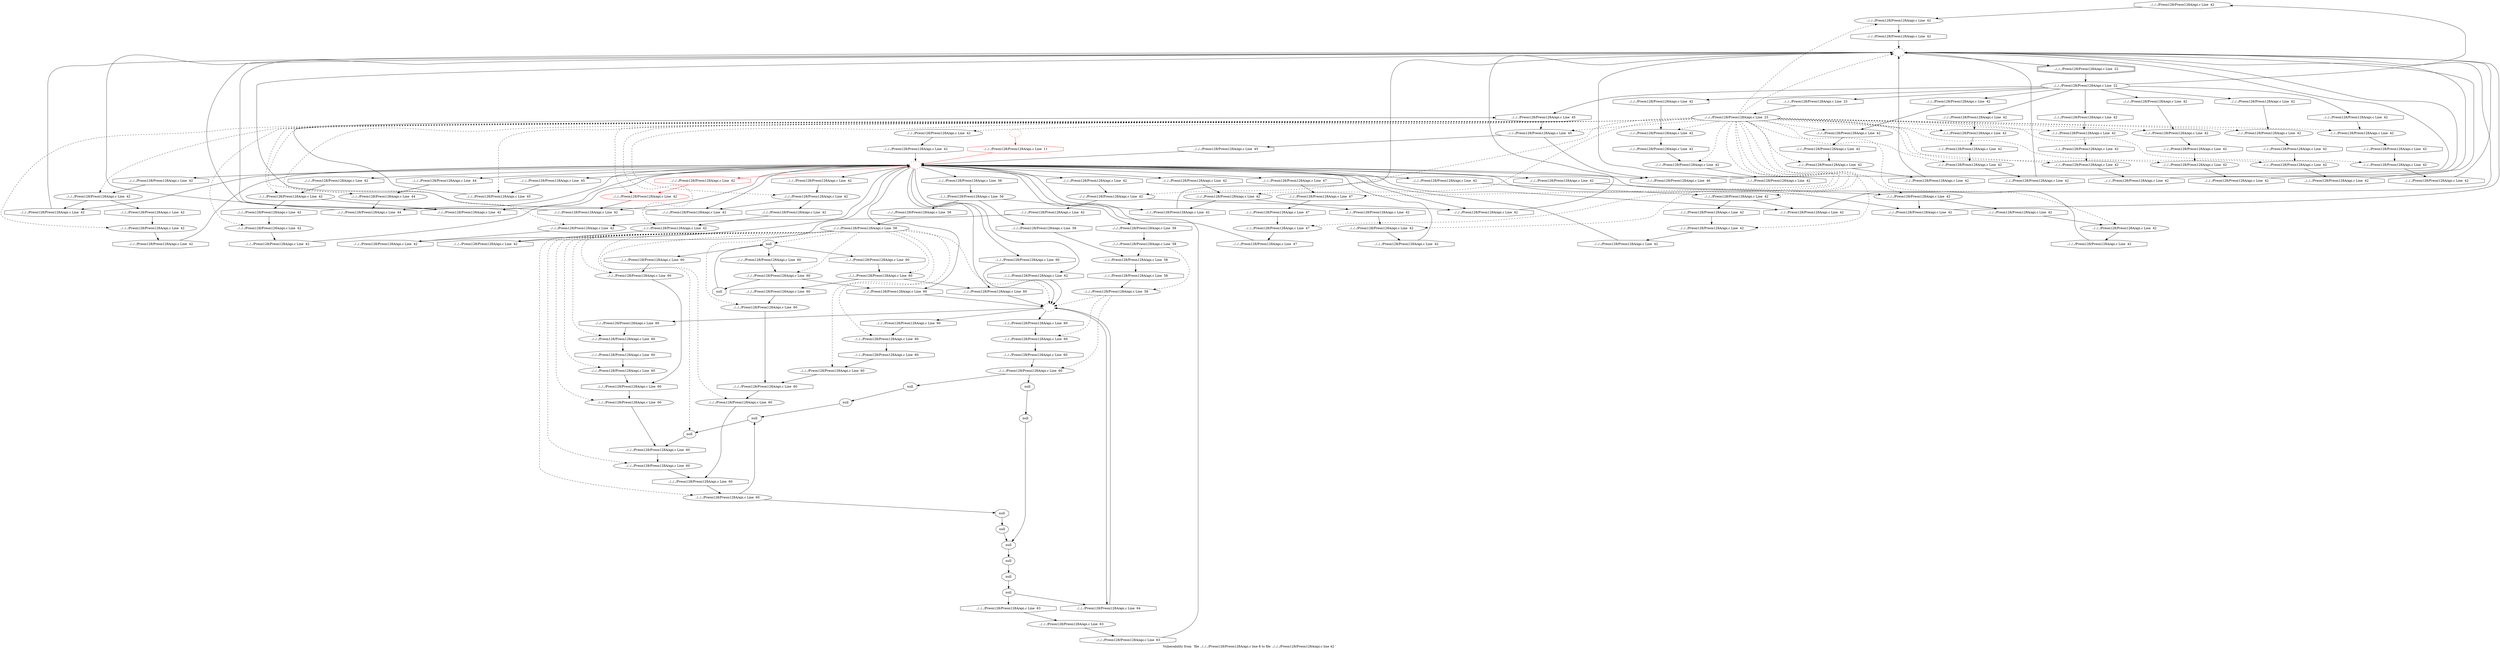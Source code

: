 digraph "Vulnerability from 'file ../../../Preon128/Preon128A/api.c line 8 to file ../../../Preon128/Preon128A/api.c line 42 '  "{
label="Vulnerability from  'file ../../../Preon128/Preon128A/api.c line 8 to file ../../../Preon128/Preon128A/api.c line 42 ' ";
node_829[shape=octagon,style=solid,label="../../../Preon128/Preon128A/api.c Line  42"]
node_828[shape=ellipse,style=solid,label="../../../Preon128/Preon128A/api.c Line  42"]
"node_829"->"node_828"
node_830[shape=ellipse,style=solid,label="../../../Preon128/Preon128A/api.c Line  42"]
node_833[shape=octagon,style=solid,label="../../../Preon128/Preon128A/api.c Line  42"]
"node_830"->"node_833"
node_835[shape=octagon,style=solid,label="../../../Preon128/Preon128A/api.c Line  42"]
"node_830"->"node_835"
node_826[shape=ellipse,style=solid,label="../../../Preon128/Preon128A/api.c Line  23"]
"node_826"->"node_830" [style=dashed]
node_823[shape=ellipse,style=dashed,label=""]
"node_826"->"node_823" [style=dashed]
node_917[shape=ellipse,style=solid,label="../../../Preon128/Preon128A/api.c Line  45"]
"node_826"->"node_917" [style=dashed]
node_919[shape=ellipse,style=solid,label="../../../Preon128/Preon128A/api.c Line  45"]
"node_826"->"node_919" [style=dashed]
node_923[shape=ellipse,style=solid,label="../../../Preon128/Preon128A/api.c Line  47"]
"node_826"->"node_923" [style=dashed]
node_925[shape=ellipse,style=solid,label="../../../Preon128/Preon128A/api.c Line  47"]
"node_826"->"node_925" [style=dashed]
node_883[shape=ellipse,style=solid,label="../../../Preon128/Preon128A/api.c Line  42"]
"node_826"->"node_883" [style=dashed]
node_885[shape=ellipse,style=solid,label="../../../Preon128/Preon128A/api.c Line  42"]
"node_826"->"node_885" [style=dashed]
node_887[shape=ellipse,style=solid,label="../../../Preon128/Preon128A/api.c Line  42"]
"node_826"->"node_887" [style=dashed]
node_832[shape=ellipse,style=solid,label="../../../Preon128/Preon128A/api.c Line  42"]
"node_826"->"node_832" [style=dashed]
node_858[shape=ellipse,style=solid,label="../../../Preon128/Preon128A/api.c Line  42"]
"node_826"->"node_858" [style=dashed]
node_860[shape=ellipse,style=solid,label="../../../Preon128/Preon128A/api.c Line  42"]
"node_826"->"node_860" [style=dashed]
node_837[shape=ellipse,style=solid,label="../../../Preon128/Preon128A/api.c Line  42"]
"node_826"->"node_837" [style=dashed]
node_892[shape=ellipse,style=solid,label="../../../Preon128/Preon128A/api.c Line  42"]
"node_826"->"node_892" [style=dashed]
node_894[shape=ellipse,style=solid,label="../../../Preon128/Preon128A/api.c Line  42"]
"node_826"->"node_894" [style=dashed]
node_896[shape=ellipse,style=solid,label="../../../Preon128/Preon128A/api.c Line  42"]
"node_826"->"node_896" [style=dashed]
node_898[shape=ellipse,style=solid,label="../../../Preon128/Preon128A/api.c Line  42"]
"node_826"->"node_898" [style=dashed]
"node_826"->"node_828" [style=dashed]
node_870[shape=ellipse,style=solid,label="../../../Preon128/Preon128A/api.c Line  42"]
"node_826"->"node_870" [style=dashed]
node_872[shape=ellipse,style=solid,label="../../../Preon128/Preon128A/api.c Line  42"]
"node_826"->"node_872" [style=dashed]
node_874[shape=ellipse,style=solid,label="../../../Preon128/Preon128A/api.c Line  42"]
"node_826"->"node_874" [style=dashed]
node_863[shape=ellipse,style=solid,label="../../../Preon128/Preon128A/api.c Line  42"]
"node_826"->"node_863" [style=dashed]
node_865[shape=ellipse,style=solid,label="../../../Preon128/Preon128A/api.c Line  42"]
"node_826"->"node_865" [style=dashed]
node_854[shape=ellipse,style=solid,label="../../../Preon128/Preon128A/api.c Line  42"]
"node_826"->"node_854" [style=dashed]
node_848[shape=ellipse,style=solid,label="../../../Preon128/Preon128A/api.c Line  42"]
"node_826"->"node_848" [style=dashed]
node_876[shape=ellipse,style=solid,label="../../../Preon128/Preon128A/api.c Line  42"]
"node_826"->"node_876" [style=dashed]
node_881[shape=ellipse,style=solid,label="../../../Preon128/Preon128A/api.c Line  42"]
"node_826"->"node_881" [style=dashed]
node_839[shape=ellipse,style=solid,label="../../../Preon128/Preon128A/api.c Line  42"]
"node_826"->"node_839" [style=dashed]
node_841[shape=ellipse,style=solid,label="../../../Preon128/Preon128A/api.c Line  42"]
"node_826"->"node_841" [style=dashed]
node_850[shape=ellipse,style=solid,label="../../../Preon128/Preon128A/api.c Line  42"]
"node_826"->"node_850" [style=dashed]
node_852[shape=ellipse,style=solid,label="../../../Preon128/Preon128A/api.c Line  42", color=red]
"node_826"->"node_852" [style=dashed]
node_903[shape=ellipse,style=solid,label="../../../Preon128/Preon128A/api.c Line  42"]
"node_826"->"node_903" [style=dashed]
node_905[shape=ellipse,style=solid,label="../../../Preon128/Preon128A/api.c Line  42"]
"node_826"->"node_905" [style=dashed]
node_907[shape=ellipse,style=solid,label="../../../Preon128/Preon128A/api.c Line  42"]
"node_826"->"node_907" [style=dashed]
node_909[shape=ellipse,style=solid,label="../../../Preon128/Preon128A/api.c Line  42"]
"node_826"->"node_909" [style=dashed]
node_914[shape=ellipse,style=solid,label="../../../Preon128/Preon128A/api.c Line  44"]
"node_826"->"node_914" [style=dashed]
node_843[shape=ellipse,style=solid,label="../../../Preon128/Preon128A/api.c Line  42"]
"node_826"->"node_843" [style=dashed]
node_825[shape=doubleoctagon,style=solid,label="../../../Preon128/Preon128A/api.c Line  22"]
node_824[shape=ellipse,style=solid,label="../../../Preon128/Preon128A/api.c Line  22"]
"node_825"->"node_824"
"node_824"->"node_829"
node_920[shape=octagon,style=solid,label="../../../Preon128/Preon128A/api.c Line  45"]
"node_824"->"node_920"
node_859[shape=octagon,style=solid,label="../../../Preon128/Preon128A/api.c Line  42"]
"node_824"->"node_859"
node_838[shape=octagon,style=solid,label="../../../Preon128/Preon128A/api.c Line  42"]
"node_824"->"node_838"
node_893[shape=octagon,style=solid,label="../../../Preon128/Preon128A/api.c Line  42"]
"node_824"->"node_893"
node_827[shape=octagon,style=solid,label="../../../Preon128/Preon128A/api.c Line  23"]
"node_824"->"node_827"
node_871[shape=octagon,style=solid,label="../../../Preon128/Preon128A/api.c Line  42"]
"node_824"->"node_871"
node_882[shape=octagon,style=solid,label="../../../Preon128/Preon128A/api.c Line  42"]
"node_824"->"node_882"
node_849[shape=octagon,style=solid,label="../../../Preon128/Preon128A/api.c Line  42"]
"node_824"->"node_849"
node_904[shape=octagon,style=solid,label="../../../Preon128/Preon128A/api.c Line  42"]
"node_824"->"node_904"
"node_823"->"node_825"
node_822[shape=octagon,style=solid,label="../../../Preon128/Preon128A/api.c Line  11", color=red]
node_821[shape=ellipse,style=dashed,label="", color=red]
"node_822"->"node_821" [color=red]
node_928[shape=octagon,style=solid,label="../../../Preon128/Preon128A/api.c Line  56"]
"node_821"->"node_928"
node_936[shape=octagon,style=solid,label="../../../Preon128/Preon128A/api.c Line  60"]
"node_821"->"node_936"
node_974[shape=octagon,style=solid,label="../../../Preon128/Preon128A/api.c Line  60"]
"node_821"->"node_974"
node_957[shape=octagon,style=solid,label="../../../Preon128/Preon128A/api.c Line  60"]
"node_821"->"node_957"
node_915[shape=octagon,style=solid,label="../../../Preon128/Preon128A/api.c Line  44"]
"node_821"->"node_915"
node_916[shape=octagon,style=solid,label="../../../Preon128/Preon128A/api.c Line  44"]
"node_821"->"node_916"
node_918[shape=octagon,style=solid,label="../../../Preon128/Preon128A/api.c Line  45"]
"node_821"->"node_918"
node_922[shape=octagon,style=solid,label="../../../Preon128/Preon128A/api.c Line  46"]
"node_821"->"node_922"
node_924[shape=octagon,style=solid,label="../../../Preon128/Preon128A/api.c Line  47"]
"node_821"->"node_924"
node_886[shape=octagon,style=solid,label="../../../Preon128/Preon128A/api.c Line  42"]
"node_821"->"node_886"
node_890[shape=octagon,style=solid,label="../../../Preon128/Preon128A/api.c Line  42"]
"node_821"->"node_890"
node_831[shape=octagon,style=solid,label="../../../Preon128/Preon128A/api.c Line  42"]
"node_821"->"node_831"
node_983[shape=octagon,style=solid,label="../../../Preon128/Preon128A/api.c Line  62"]
"node_821"->"node_983"
node_897[shape=octagon,style=solid,label="../../../Preon128/Preon128A/api.c Line  42"]
"node_821"->"node_897"
node_901[shape=octagon,style=solid,label="../../../Preon128/Preon128A/api.c Line  42"]
"node_821"->"node_901"
node_875[shape=octagon,style=solid,label="../../../Preon128/Preon128A/api.c Line  42"]
"node_821"->"node_875"
"node_821"->"node_835"
node_864[shape=octagon,style=solid,label="../../../Preon128/Preon128A/api.c Line  42"]
"node_821"->"node_864"
node_868[shape=octagon,style=solid,label="../../../Preon128/Preon128A/api.c Line  42"]
"node_821"->"node_868"
node_853[shape=octagon,style=solid,label="../../../Preon128/Preon128A/api.c Line  42", color=red]
"node_821"->"node_853" [color=red]
node_856[shape=octagon,style=solid,label="../../../Preon128/Preon128A/api.c Line  42"]
"node_821"->"node_856"
node_846[shape=octagon,style=solid,label="../../../Preon128/Preon128A/api.c Line  42"]
"node_821"->"node_846"
node_879[shape=octagon,style=solid,label="../../../Preon128/Preon128A/api.c Line  42"]
"node_821"->"node_879"
node_908[shape=octagon,style=solid,label="../../../Preon128/Preon128A/api.c Line  42"]
"node_821"->"node_908"
node_912[shape=octagon,style=solid,label="../../../Preon128/Preon128A/api.c Line  42"]
"node_821"->"node_912"
node_842[shape=octagon,style=solid,label="../../../Preon128/Preon128A/api.c Line  42"]
"node_821"->"node_842"
node_820[shape=ellipse,style=dashed,label="", color=red]
"node_820"->"node_822" [color=red]
node_927[shape=ellipse,style=solid,label="../../../Preon128/Preon128A/api.c Line  56"]
"node_928"->"node_927"
node_929[shape=ellipse,style=solid,label="../../../Preon128/Preon128A/api.c Line  58"]
node_931[shape=ellipse,style=solid,label="../../../Preon128/Preon128A/api.c Line  58"]
"node_929"->"node_931" [style=dashed]
node_933[shape=ellipse,style=solid,label="../../../Preon128/Preon128A/api.c Line  58"]
"node_929"->"node_933" [style=dashed]
node_930[shape=octagon,style=solid,label="../../../Preon128/Preon128A/api.c Line  58"]
"node_930"->"node_929"
node_934[shape=octagon,style=solid,label="../../../Preon128/Preon128A/api.c Line  58"]
"node_931"->"node_934"
node_932[shape=octagon,style=solid,label="../../../Preon128/Preon128A/api.c Line  58"]
"node_932"->"node_931"
node_935[shape=ellipse,style=dashed,label=""]
"node_933"->"node_935" [style=dashed]
node_937[shape=ellipse,style=solid,label="../../../Preon128/Preon128A/api.c Line  60"]
"node_933"->"node_937" [style=dashed]
node_939[shape=ellipse,style=solid,label="../../../Preon128/Preon128A/api.c Line  60"]
"node_933"->"node_939" [style=dashed]
"node_934"->"node_933"
node_938[shape=octagon,style=solid,label="../../../Preon128/Preon128A/api.c Line  60"]
"node_935"->"node_938"
node_973[shape=octagon,style=solid,label="../../../Preon128/Preon128A/api.c Line  60"]
"node_935"->"node_973"
node_956[shape=octagon,style=solid,label="../../../Preon128/Preon128A/api.c Line  60"]
"node_935"->"node_956"
node_987[shape=octagon,style=solid,label="../../../Preon128/Preon128A/api.c Line  64"]
"node_935"->"node_987"
"node_936"->"node_935"
node_940[shape=octagon,style=solid,label="../../../Preon128/Preon128A/api.c Line  60"]
"node_937"->"node_940"
"node_938"->"node_937"
node_942[shape=octagon,style=solid,label="null"]
"node_939"->"node_942"
node_944[shape=octagon,style=solid,label="null"]
"node_939"->"node_944"
"node_940"->"node_939"
node_941[shape=ellipse,style=solid,label="null"]
node_980[shape=octagon,style=solid,label="null"]
"node_941"->"node_980"
"node_942"->"node_941"
node_960[shape=ellipse,style=solid,label="null"]
node_965[shape=octagon,style=solid,label="../../../Preon128/Preon128A/api.c Line  60"]
"node_960"->"node_965"
node_976[shape=octagon,style=solid,label="../../../Preon128/Preon128A/api.c Line  60"]
"node_960"->"node_976"
node_959[shape=octagon,style=solid,label="../../../Preon128/Preon128A/api.c Line  60"]
"node_960"->"node_959"
node_961[shape=octagon,style=solid,label="null"]
"node_961"->"node_960"
node_962[shape=ellipse,style=solid,label="../../../Preon128/Preon128A/api.c Line  60"]
node_952[shape=octagon,style=solid,label="../../../Preon128/Preon128A/api.c Line  60"]
"node_962"->"node_952"
node_963[shape=octagon,style=solid,label="../../../Preon128/Preon128A/api.c Line  60"]
"node_963"->"node_962"
node_964[shape=ellipse,style=solid,label="../../../Preon128/Preon128A/api.c Line  60"]
"node_964"->"node_963"
"node_964"->"node_974"
"node_965"->"node_964"
node_966[shape=ellipse,style=solid,label="../../../Preon128/Preon128A/api.c Line  60"]
node_950[shape=octagon,style=solid,label="../../../Preon128/Preon128A/api.c Line  60"]
"node_966"->"node_950"
node_967[shape=octagon,style=solid,label="../../../Preon128/Preon128A/api.c Line  60"]
"node_967"->"node_966"
node_968[shape=ellipse,style=solid,label="../../../Preon128/Preon128A/api.c Line  60"]
"node_968"->"node_967"
node_969[shape=octagon,style=solid,label="../../../Preon128/Preon128A/api.c Line  60"]
"node_969"->"node_968"
node_970[shape=ellipse,style=solid,label="../../../Preon128/Preon128A/api.c Line  60"]
"node_970"->"node_969"
node_971[shape=octagon,style=solid,label="../../../Preon128/Preon128A/api.c Line  60"]
"node_971"->"node_970"
node_972[shape=ellipse,style=solid,label="../../../Preon128/Preon128A/api.c Line  60"]
"node_972"->"node_971"
"node_973"->"node_972"
"node_974"->"node_935"
node_975[shape=ellipse,style=solid,label="../../../Preon128/Preon128A/api.c Line  60"]
"node_975"->"node_969"
"node_976"->"node_975"
node_943[shape=ellipse,style=solid,label="null"]
node_978[shape=octagon,style=solid,label="null"]
"node_943"->"node_978"
"node_944"->"node_943"
node_945[shape=ellipse,style=solid,label="../../../Preon128/Preon128A/api.c Line  58"]
"node_945"->"node_935" [style=dashed]
"node_945"->"node_960" [style=dashed]
"node_945"->"node_962" [style=dashed]
"node_945"->"node_964" [style=dashed]
"node_945"->"node_966" [style=dashed]
"node_945"->"node_968" [style=dashed]
"node_945"->"node_970" [style=dashed]
"node_945"->"node_972" [style=dashed]
"node_945"->"node_975" [style=dashed]
node_949[shape=ellipse,style=solid,label="../../../Preon128/Preon128A/api.c Line  60"]
"node_945"->"node_949" [style=dashed]
node_951[shape=ellipse,style=solid,label="../../../Preon128/Preon128A/api.c Line  60"]
"node_945"->"node_951" [style=dashed]
node_953[shape=ellipse,style=solid,label="../../../Preon128/Preon128A/api.c Line  60"]
"node_945"->"node_953" [style=dashed]
node_955[shape=ellipse,style=solid,label="../../../Preon128/Preon128A/api.c Line  60"]
"node_945"->"node_955" [style=dashed]
node_958[shape=ellipse,style=solid,label="../../../Preon128/Preon128A/api.c Line  60"]
"node_945"->"node_958" [style=dashed]
node_977[shape=ellipse,style=solid,label="null"]
"node_945"->"node_977" [style=dashed]
node_946[shape=octagon,style=solid,label="../../../Preon128/Preon128A/api.c Line  58"]
"node_946"->"node_945"
node_947[shape=ellipse,style=solid,label="null"]
"node_947"->"node_980"
node_948[shape=octagon,style=solid,label="null"]
"node_948"->"node_947"
"node_949"->"node_948"
"node_949"->"node_978"
"node_950"->"node_949"
"node_951"->"node_950"
"node_952"->"node_951"
"node_953"->"node_952"
node_954[shape=octagon,style=solid,label="../../../Preon128/Preon128A/api.c Line  60"]
"node_954"->"node_953"
"node_955"->"node_954"
"node_956"->"node_955"
"node_957"->"node_935"
"node_958"->"node_961"
"node_958"->"node_957"
"node_959"->"node_958"
"node_915"->"node_914"
"node_916"->"node_823"
"node_917"->"node_920"
"node_918"->"node_917"
node_921[shape=octagon,style=solid,label="../../../Preon128/Preon128A/api.c Line  45"]
"node_919"->"node_921"
"node_919"->"node_922"
"node_920"->"node_919"
"node_921"->"node_821"
"node_922"->"node_823"
node_926[shape=octagon,style=solid,label="../../../Preon128/Preon128A/api.c Line  47"]
"node_923"->"node_926"
"node_924"->"node_923"
node_862[shape=octagon,style=solid,label="../../../Preon128/Preon128A/api.c Line  47"]
"node_925"->"node_862"
"node_926"->"node_925"
"node_927"->"node_930"
"node_927"->"node_932"
"node_927"->"node_946"
node_891[shape=octagon,style=solid,label="../../../Preon128/Preon128A/api.c Line  42"]
"node_883"->"node_891"
node_884[shape=octagon,style=solid,label="../../../Preon128/Preon128A/api.c Line  42"]
"node_884"->"node_883"
node_888[shape=octagon,style=solid,label="../../../Preon128/Preon128A/api.c Line  42"]
"node_885"->"node_888"
"node_885"->"node_890"
"node_886"->"node_885"
node_889[shape=octagon,style=solid,label="../../../Preon128/Preon128A/api.c Line  42"]
"node_887"->"node_889"
"node_888"->"node_887"
"node_889"->"node_821"
"node_890"->"node_823"
"node_831"->"node_830"
node_834[shape=octagon,style=solid,label="../../../Preon128/Preon128A/api.c Line  42"]
"node_832"->"node_834"
"node_977"->"node_967"
"node_978"->"node_977"
node_979[shape=ellipse,style=solid,label="null"]
node_982[shape=octagon,style=solid,label="null"]
"node_979"->"node_982"
"node_980"->"node_979"
node_981[shape=ellipse,style=solid,label="null"]
node_985[shape=octagon,style=solid,label="../../../Preon128/Preon128A/api.c Line  63"]
"node_981"->"node_985"
"node_981"->"node_987"
"node_982"->"node_981"
"node_983"->"node_935"
node_984[shape=ellipse,style=solid,label="../../../Preon128/Preon128A/api.c Line  63"]
node_986[shape=octagon,style=solid,label="../../../Preon128/Preon128A/api.c Line  63"]
"node_984"->"node_986"
"node_985"->"node_984"
"node_986"->"node_821"
"node_987"->"node_935"
node_861[shape=octagon,style=solid,label="../../../Preon128/Preon128A/api.c Line  42"]
"node_858"->"node_861"
"node_859"->"node_858"
node_869[shape=octagon,style=solid,label="../../../Preon128/Preon128A/api.c Line  42"]
"node_860"->"node_869"
"node_861"->"node_860"
"node_862"->"node_821"
node_836[shape=octagon,style=solid,label="../../../Preon128/Preon128A/api.c Line  42"]
"node_836"->"node_823"
node_840[shape=octagon,style=solid,label="../../../Preon128/Preon128A/api.c Line  42"]
"node_837"->"node_840"
"node_838"->"node_837"
"node_891"->"node_823"
node_895[shape=octagon,style=solid,label="../../../Preon128/Preon128A/api.c Line  42"]
"node_892"->"node_895"
"node_893"->"node_892"
node_902[shape=octagon,style=solid,label="../../../Preon128/Preon128A/api.c Line  42"]
"node_894"->"node_902"
"node_895"->"node_894"
node_899[shape=octagon,style=solid,label="../../../Preon128/Preon128A/api.c Line  42"]
"node_896"->"node_899"
"node_896"->"node_901"
"node_897"->"node_896"
node_900[shape=octagon,style=solid,label="../../../Preon128/Preon128A/api.c Line  42"]
"node_898"->"node_900"
"node_899"->"node_898"
"node_900"->"node_821"
"node_901"->"node_823"
"node_902"->"node_823"
"node_827"->"node_826"
"node_828"->"node_836"
"node_869"->"node_823"
node_873[shape=octagon,style=solid,label="../../../Preon128/Preon128A/api.c Line  42"]
"node_870"->"node_873"
"node_871"->"node_870"
node_880[shape=octagon,style=solid,label="../../../Preon128/Preon128A/api.c Line  42"]
"node_872"->"node_880"
"node_873"->"node_872"
node_877[shape=octagon,style=solid,label="../../../Preon128/Preon128A/api.c Line  42"]
"node_874"->"node_877"
"node_874"->"node_879"
"node_875"->"node_874"
"node_833"->"node_832"
"node_834"->"node_821"
"node_835"->"node_823"
node_866[shape=octagon,style=solid,label="../../../Preon128/Preon128A/api.c Line  42"]
"node_863"->"node_866"
"node_863"->"node_868"
"node_864"->"node_863"
node_867[shape=octagon,style=solid,label="../../../Preon128/Preon128A/api.c Line  42"]
"node_865"->"node_867"
"node_866"->"node_865"
"node_867"->"node_821"
"node_868"->"node_823"
"node_853"->"node_852" [color=red]
node_855[shape=octagon,style=solid,label="../../../Preon128/Preon128A/api.c Line  42"]
"node_854"->"node_855"
"node_855"->"node_821"
"node_856"->"node_823"
node_857[shape=octagon,style=solid,label="../../../Preon128/Preon128A/api.c Line  42"]
"node_857"->"node_823"
node_845[shape=octagon,style=solid,label="../../../Preon128/Preon128A/api.c Line  42"]
"node_845"->"node_821"
"node_846"->"node_823"
node_847[shape=octagon,style=solid,label="../../../Preon128/Preon128A/api.c Line  42"]
"node_847"->"node_823"
node_851[shape=octagon,style=solid,label="../../../Preon128/Preon128A/api.c Line  42"]
"node_848"->"node_851"
node_878[shape=octagon,style=solid,label="../../../Preon128/Preon128A/api.c Line  42"]
"node_876"->"node_878"
"node_877"->"node_876"
"node_878"->"node_821"
"node_879"->"node_823"
"node_880"->"node_823"
"node_881"->"node_884"
"node_882"->"node_881"
"node_839"->"node_847"
"node_840"->"node_839"
"node_841"->"node_846"
node_844[shape=octagon,style=solid,label="../../../Preon128/Preon128A/api.c Line  42"]
"node_841"->"node_844"
"node_849"->"node_848"
"node_850"->"node_857"
"node_851"->"node_850"
"node_852"->"node_856"
node_906[shape=octagon,style=solid,label="../../../Preon128/Preon128A/api.c Line  42"]
"node_903"->"node_906"
"node_904"->"node_903"
node_913[shape=octagon,style=solid,label="../../../Preon128/Preon128A/api.c Line  42"]
"node_905"->"node_913"
"node_906"->"node_905"
node_910[shape=octagon,style=solid,label="../../../Preon128/Preon128A/api.c Line  42"]
"node_907"->"node_910"
"node_907"->"node_912"
"node_908"->"node_907"
node_911[shape=octagon,style=solid,label="../../../Preon128/Preon128A/api.c Line  42"]
"node_909"->"node_911"
"node_910"->"node_909"
"node_911"->"node_821"
"node_912"->"node_823"
"node_913"->"node_823"
"node_914"->"node_916"
"node_842"->"node_841"
"node_843"->"node_845"
"node_844"->"node_843"
}

